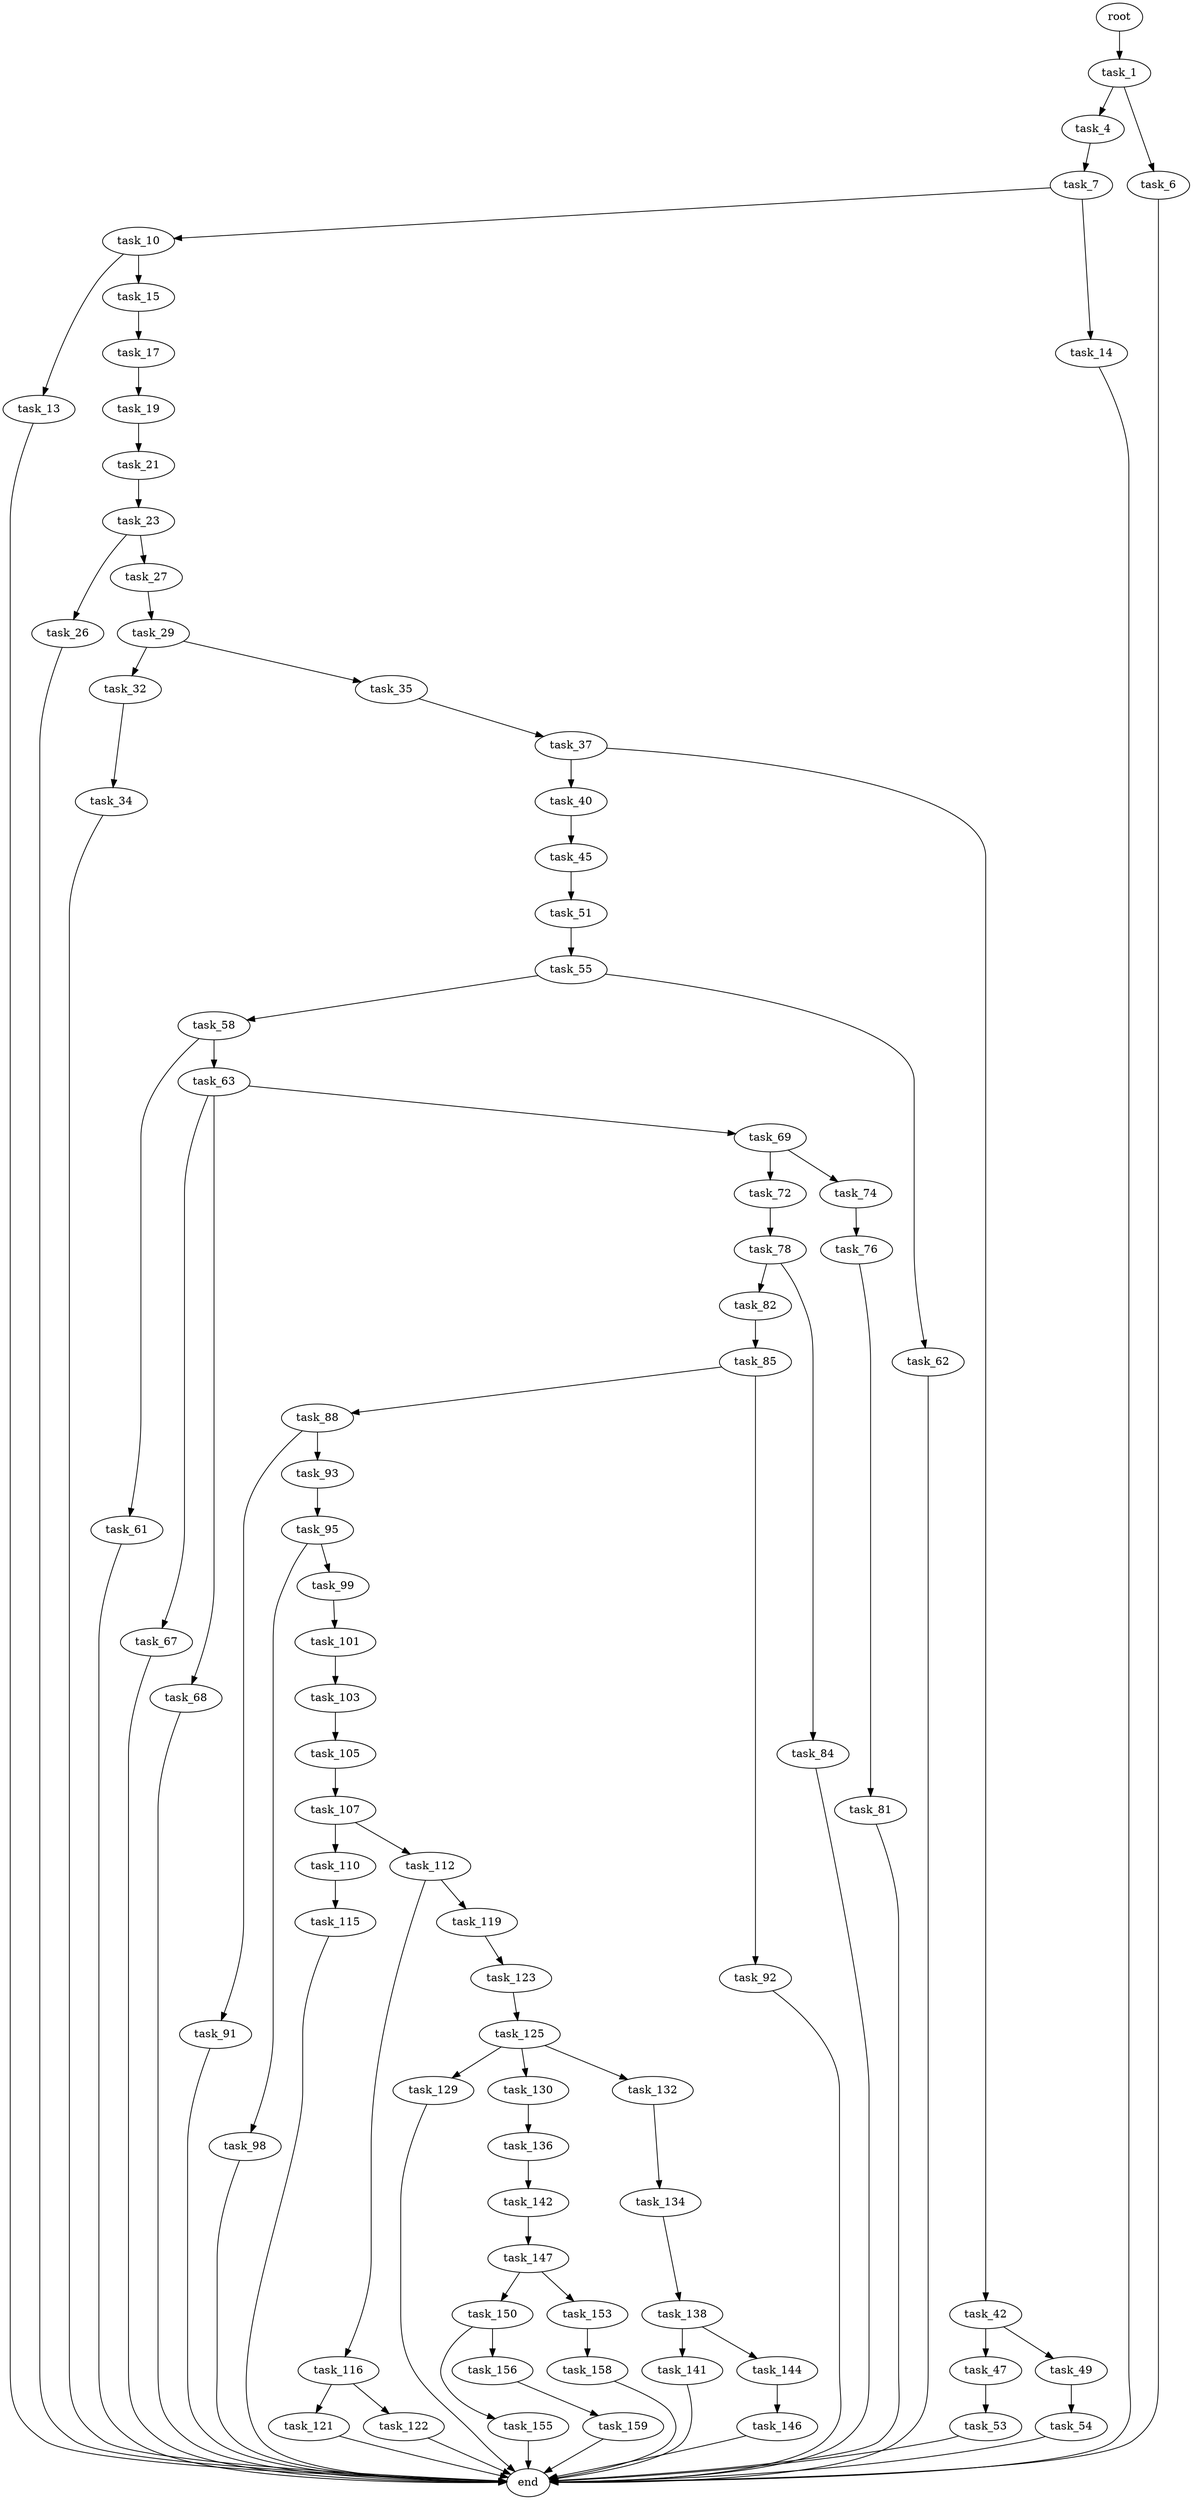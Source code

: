 digraph G {
  root [size="0.000000"];
  task_1 [size="68719476736.000000"];
  task_4 [size="40216793418.000000"];
  task_6 [size="28991029248.000000"];
  task_7 [size="4598727696.000000"];
  task_10 [size="782757789696.000000"];
  task_13 [size="6952978149.000000"];
  task_14 [size="14199877310.000000"];
  task_15 [size="36915687148.000000"];
  task_17 [size="682608543915.000000"];
  task_19 [size="95153113806.000000"];
  task_21 [size="3124562102.000000"];
  task_23 [size="4801401806.000000"];
  task_26 [size="8589934592.000000"];
  task_27 [size="1121514985.000000"];
  task_29 [size="22336654844.000000"];
  task_32 [size="93409751833.000000"];
  task_34 [size="292781362856.000000"];
  task_35 [size="108204529790.000000"];
  task_37 [size="52697037921.000000"];
  task_40 [size="231928233984.000000"];
  task_42 [size="131522705237.000000"];
  task_45 [size="461564416316.000000"];
  task_47 [size="59019456079.000000"];
  task_49 [size="368293445632.000000"];
  task_51 [size="8589934592.000000"];
  task_53 [size="484104223506.000000"];
  task_54 [size="644604029459.000000"];
  task_55 [size="35428762491.000000"];
  task_58 [size="368293445632.000000"];
  task_61 [size="8589934592.000000"];
  task_62 [size="28991029248.000000"];
  task_63 [size="246398256372.000000"];
  task_67 [size="1990126026.000000"];
  task_68 [size="28991029248.000000"];
  task_69 [size="30403322833.000000"];
  task_72 [size="103732151192.000000"];
  task_74 [size="16692920467.000000"];
  task_76 [size="368293445632.000000"];
  task_78 [size="368293445632.000000"];
  task_81 [size="21543827522.000000"];
  task_82 [size="111730337854.000000"];
  task_84 [size="31286629329.000000"];
  task_85 [size="328606257154.000000"];
  task_88 [size="201094156551.000000"];
  task_91 [size="4714137041.000000"];
  task_92 [size="8589934592.000000"];
  task_93 [size="231928233984.000000"];
  task_95 [size="182937601450.000000"];
  task_98 [size="34245845348.000000"];
  task_99 [size="860369799115.000000"];
  task_101 [size="492866791.000000"];
  task_103 [size="28991029248.000000"];
  task_105 [size="17064545724.000000"];
  task_107 [size="4355387992.000000"];
  task_110 [size="355149969.000000"];
  task_112 [size="368293445632.000000"];
  task_115 [size="368293445632.000000"];
  task_116 [size="44764589263.000000"];
  task_119 [size="377528024912.000000"];
  task_121 [size="68719476736.000000"];
  task_122 [size="636444757207.000000"];
  task_123 [size="7561602893.000000"];
  task_125 [size="2360224049.000000"];
  task_129 [size="782757789696.000000"];
  task_130 [size="957085563.000000"];
  task_132 [size="1073741824000.000000"];
  task_134 [size="16867578268.000000"];
  task_136 [size="1073741824000.000000"];
  task_138 [size="549755813888.000000"];
  task_141 [size="23912282718.000000"];
  task_142 [size="10509985750.000000"];
  task_144 [size="13572072439.000000"];
  task_146 [size="19561748999.000000"];
  task_147 [size="33724688331.000000"];
  task_150 [size="30168629953.000000"];
  task_153 [size="12890418403.000000"];
  task_155 [size="7791608558.000000"];
  task_156 [size="99875584955.000000"];
  task_158 [size="202728592191.000000"];
  task_159 [size="90752810513.000000"];
  end [size="0.000000"];

  root -> task_1 [size="1.000000"];
  task_1 -> task_4 [size="134217728.000000"];
  task_1 -> task_6 [size="134217728.000000"];
  task_4 -> task_7 [size="33554432.000000"];
  task_6 -> end [size="1.000000"];
  task_7 -> task_10 [size="75497472.000000"];
  task_7 -> task_14 [size="75497472.000000"];
  task_10 -> task_13 [size="679477248.000000"];
  task_10 -> task_15 [size="679477248.000000"];
  task_13 -> end [size="1.000000"];
  task_14 -> end [size="1.000000"];
  task_15 -> task_17 [size="838860800.000000"];
  task_17 -> task_19 [size="536870912.000000"];
  task_19 -> task_21 [size="134217728.000000"];
  task_21 -> task_23 [size="209715200.000000"];
  task_23 -> task_26 [size="209715200.000000"];
  task_23 -> task_27 [size="209715200.000000"];
  task_26 -> end [size="1.000000"];
  task_27 -> task_29 [size="75497472.000000"];
  task_29 -> task_32 [size="536870912.000000"];
  task_29 -> task_35 [size="536870912.000000"];
  task_32 -> task_34 [size="134217728.000000"];
  task_34 -> end [size="1.000000"];
  task_35 -> task_37 [size="134217728.000000"];
  task_37 -> task_40 [size="75497472.000000"];
  task_37 -> task_42 [size="75497472.000000"];
  task_40 -> task_45 [size="301989888.000000"];
  task_42 -> task_47 [size="536870912.000000"];
  task_42 -> task_49 [size="536870912.000000"];
  task_45 -> task_51 [size="838860800.000000"];
  task_47 -> task_53 [size="75497472.000000"];
  task_49 -> task_54 [size="411041792.000000"];
  task_51 -> task_55 [size="33554432.000000"];
  task_53 -> end [size="1.000000"];
  task_54 -> end [size="1.000000"];
  task_55 -> task_58 [size="838860800.000000"];
  task_55 -> task_62 [size="838860800.000000"];
  task_58 -> task_61 [size="411041792.000000"];
  task_58 -> task_63 [size="411041792.000000"];
  task_61 -> end [size="1.000000"];
  task_62 -> end [size="1.000000"];
  task_63 -> task_67 [size="679477248.000000"];
  task_63 -> task_68 [size="679477248.000000"];
  task_63 -> task_69 [size="679477248.000000"];
  task_67 -> end [size="1.000000"];
  task_68 -> end [size="1.000000"];
  task_69 -> task_72 [size="838860800.000000"];
  task_69 -> task_74 [size="838860800.000000"];
  task_72 -> task_78 [size="301989888.000000"];
  task_74 -> task_76 [size="838860800.000000"];
  task_76 -> task_81 [size="411041792.000000"];
  task_78 -> task_82 [size="411041792.000000"];
  task_78 -> task_84 [size="411041792.000000"];
  task_81 -> end [size="1.000000"];
  task_82 -> task_85 [size="134217728.000000"];
  task_84 -> end [size="1.000000"];
  task_85 -> task_88 [size="536870912.000000"];
  task_85 -> task_92 [size="536870912.000000"];
  task_88 -> task_91 [size="301989888.000000"];
  task_88 -> task_93 [size="301989888.000000"];
  task_91 -> end [size="1.000000"];
  task_92 -> end [size="1.000000"];
  task_93 -> task_95 [size="301989888.000000"];
  task_95 -> task_98 [size="134217728.000000"];
  task_95 -> task_99 [size="134217728.000000"];
  task_98 -> end [size="1.000000"];
  task_99 -> task_101 [size="679477248.000000"];
  task_101 -> task_103 [size="33554432.000000"];
  task_103 -> task_105 [size="75497472.000000"];
  task_105 -> task_107 [size="679477248.000000"];
  task_107 -> task_110 [size="209715200.000000"];
  task_107 -> task_112 [size="209715200.000000"];
  task_110 -> task_115 [size="33554432.000000"];
  task_112 -> task_116 [size="411041792.000000"];
  task_112 -> task_119 [size="411041792.000000"];
  task_115 -> end [size="1.000000"];
  task_116 -> task_121 [size="75497472.000000"];
  task_116 -> task_122 [size="75497472.000000"];
  task_119 -> task_123 [size="301989888.000000"];
  task_121 -> end [size="1.000000"];
  task_122 -> end [size="1.000000"];
  task_123 -> task_125 [size="838860800.000000"];
  task_125 -> task_129 [size="209715200.000000"];
  task_125 -> task_130 [size="209715200.000000"];
  task_125 -> task_132 [size="209715200.000000"];
  task_129 -> end [size="1.000000"];
  task_130 -> task_136 [size="33554432.000000"];
  task_132 -> task_134 [size="838860800.000000"];
  task_134 -> task_138 [size="536870912.000000"];
  task_136 -> task_142 [size="838860800.000000"];
  task_138 -> task_141 [size="536870912.000000"];
  task_138 -> task_144 [size="536870912.000000"];
  task_141 -> end [size="1.000000"];
  task_142 -> task_147 [size="209715200.000000"];
  task_144 -> task_146 [size="679477248.000000"];
  task_146 -> end [size="1.000000"];
  task_147 -> task_150 [size="134217728.000000"];
  task_147 -> task_153 [size="134217728.000000"];
  task_150 -> task_155 [size="536870912.000000"];
  task_150 -> task_156 [size="536870912.000000"];
  task_153 -> task_158 [size="679477248.000000"];
  task_155 -> end [size="1.000000"];
  task_156 -> task_159 [size="134217728.000000"];
  task_158 -> end [size="1.000000"];
  task_159 -> end [size="1.000000"];
}
